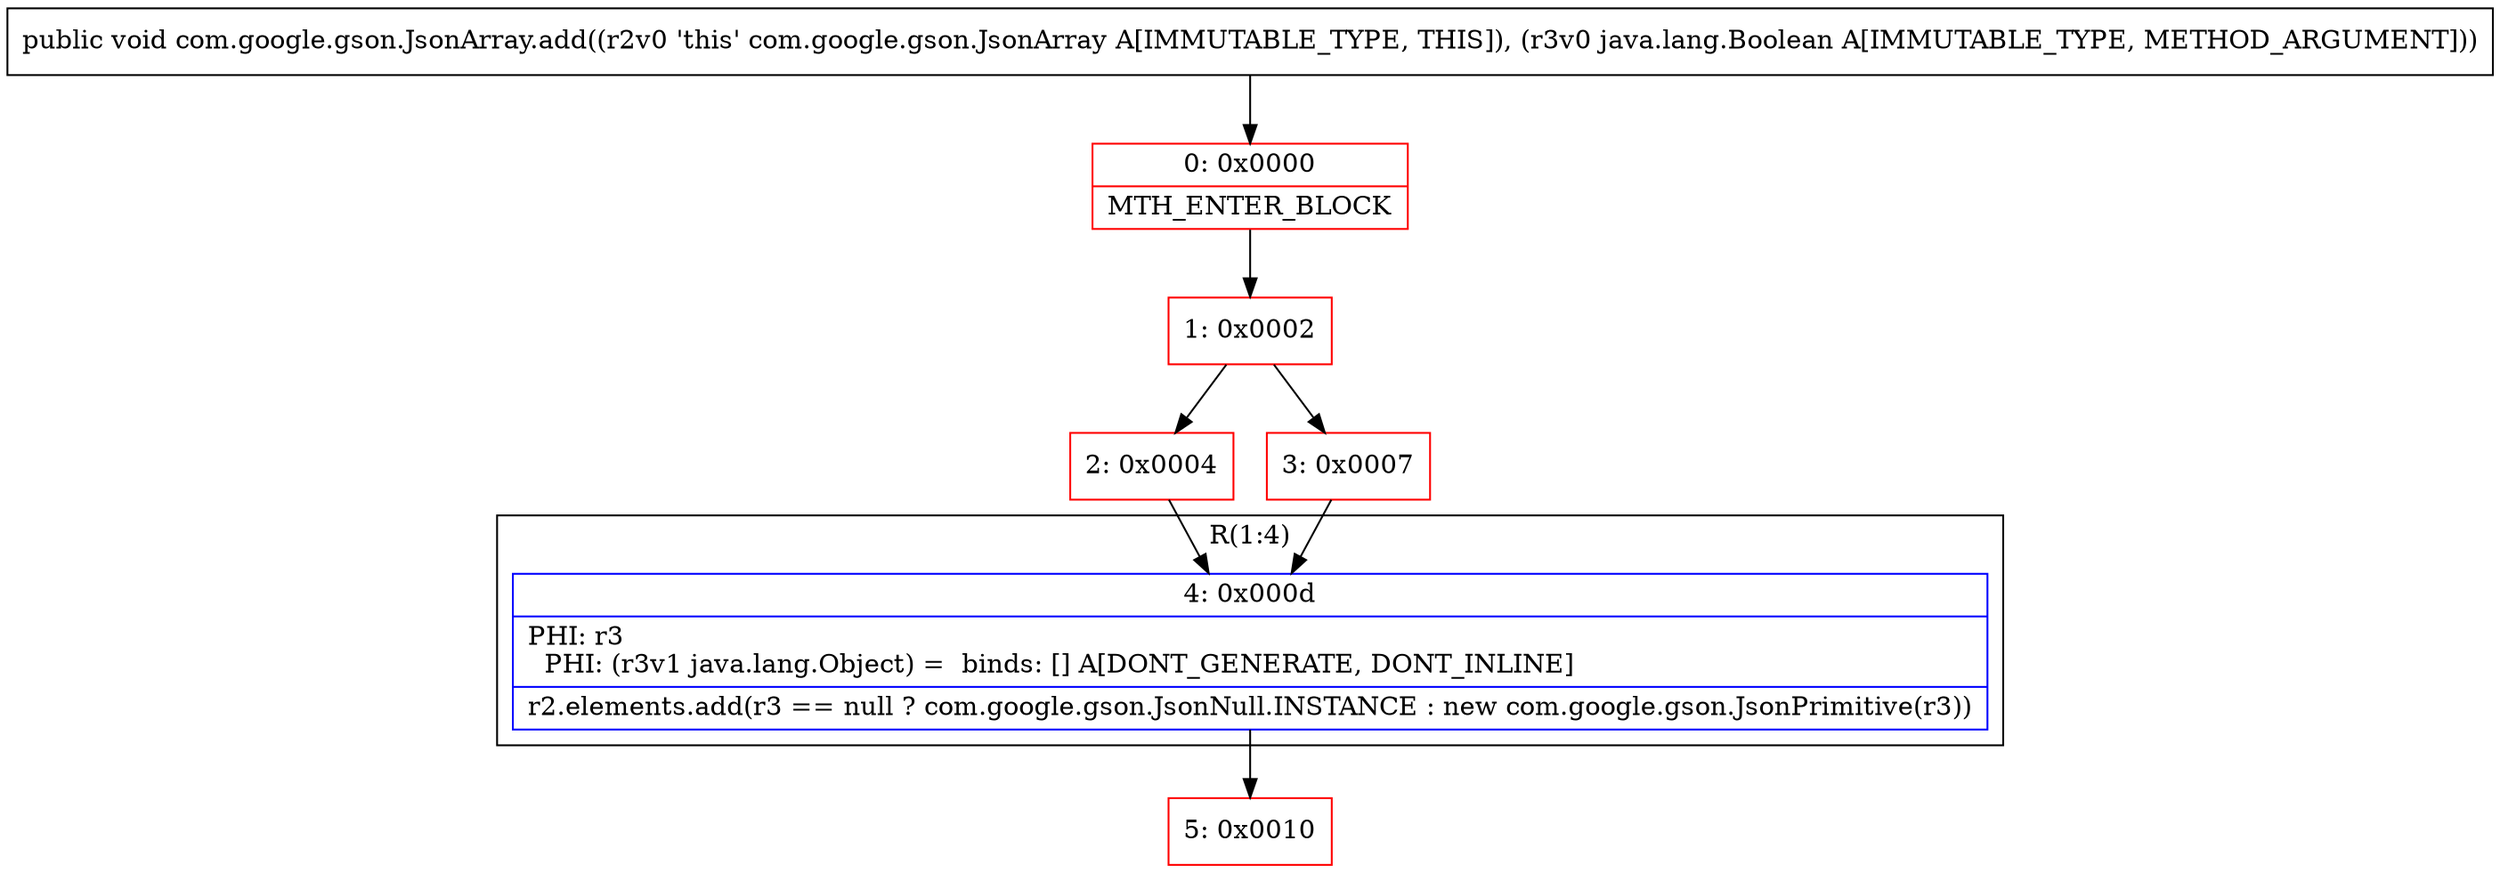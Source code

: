 digraph "CFG forcom.google.gson.JsonArray.add(Ljava\/lang\/Boolean;)V" {
subgraph cluster_Region_186786151 {
label = "R(1:4)";
node [shape=record,color=blue];
Node_4 [shape=record,label="{4\:\ 0x000d|PHI: r3 \l  PHI: (r3v1 java.lang.Object) =  binds: [] A[DONT_GENERATE, DONT_INLINE]\l|r2.elements.add(r3 == null ? com.google.gson.JsonNull.INSTANCE : new com.google.gson.JsonPrimitive(r3))\l}"];
}
Node_0 [shape=record,color=red,label="{0\:\ 0x0000|MTH_ENTER_BLOCK\l}"];
Node_1 [shape=record,color=red,label="{1\:\ 0x0002}"];
Node_2 [shape=record,color=red,label="{2\:\ 0x0004}"];
Node_3 [shape=record,color=red,label="{3\:\ 0x0007}"];
Node_5 [shape=record,color=red,label="{5\:\ 0x0010}"];
MethodNode[shape=record,label="{public void com.google.gson.JsonArray.add((r2v0 'this' com.google.gson.JsonArray A[IMMUTABLE_TYPE, THIS]), (r3v0 java.lang.Boolean A[IMMUTABLE_TYPE, METHOD_ARGUMENT])) }"];
MethodNode -> Node_0;
Node_4 -> Node_5;
Node_0 -> Node_1;
Node_1 -> Node_2;
Node_1 -> Node_3;
Node_2 -> Node_4;
Node_3 -> Node_4;
}

